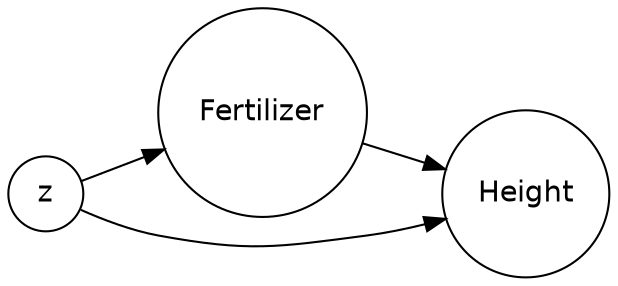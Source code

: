 digraph boxes_and_circles {

  # a 'graph' statement
  graph [overlap = true, 
        rankdir = LR,
        fontsize = 10]

  # 'node' statement

  node [shape = circle,
        fontname = Helvetica
        fixedsize = false] // sets as circles
        
  Fertilizer; Height; z

  # several 'edge' statements
 
  Fertilizer -> Height
  z -> {Fertilizer Height}
}